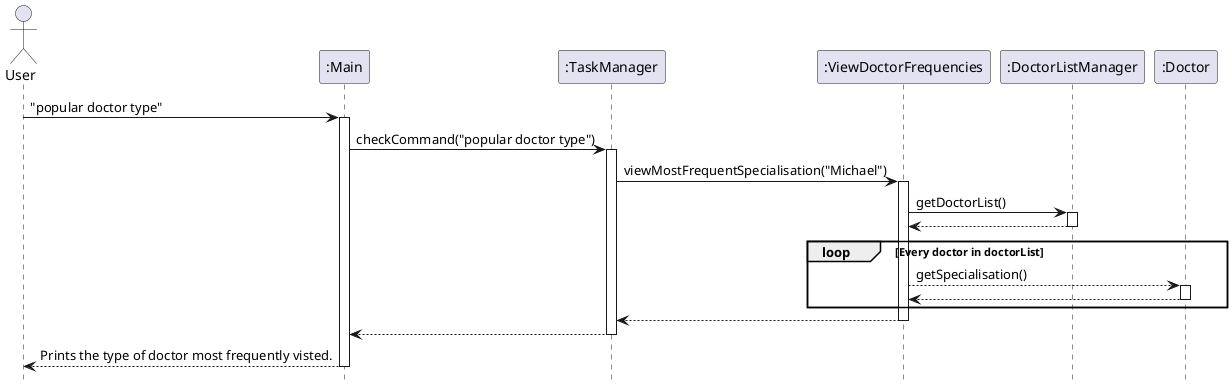 @startuml
'https://plantuml.com/sequence-diagram

hide footbox

actor User
participant ":Main"
participant ":TaskManager"
participant ":ViewDoctorFrequencies"
participant ":DoctorListManager"
participant ":Doctor"

User -> ":Main" : "popular doctor type"
activate ":Main"

":Main" -> ":TaskManager" : checkCommand("popular doctor type")
activate ":TaskManager"

":TaskManager" -> ":ViewDoctorFrequencies" : viewMostFrequentSpecialisation("Michael")
activate ":ViewDoctorFrequencies"

":ViewDoctorFrequencies" -> ":DoctorListManager" : getDoctorList()
activate ":DoctorListManager"

":DoctorListManager" --> ":ViewDoctorFrequencies"
deactivate ":DoctorListManager"

loop Every doctor in doctorList
    ":ViewDoctorFrequencies" --> ":Doctor" : getSpecialisation()
    activate ":Doctor"
    ":Doctor" --> ":ViewDoctorFrequencies"
    deactivate ":Doctor"
end

":ViewDoctorFrequencies" --> ":TaskManager"
deactivate ":ViewDoctorFrequencies"

":TaskManager" --> ":Main"
deactivate ":TaskManager"

":Main" --> User : Prints the type of doctor most frequently visted.
deactivate ":Main"
@enduml
